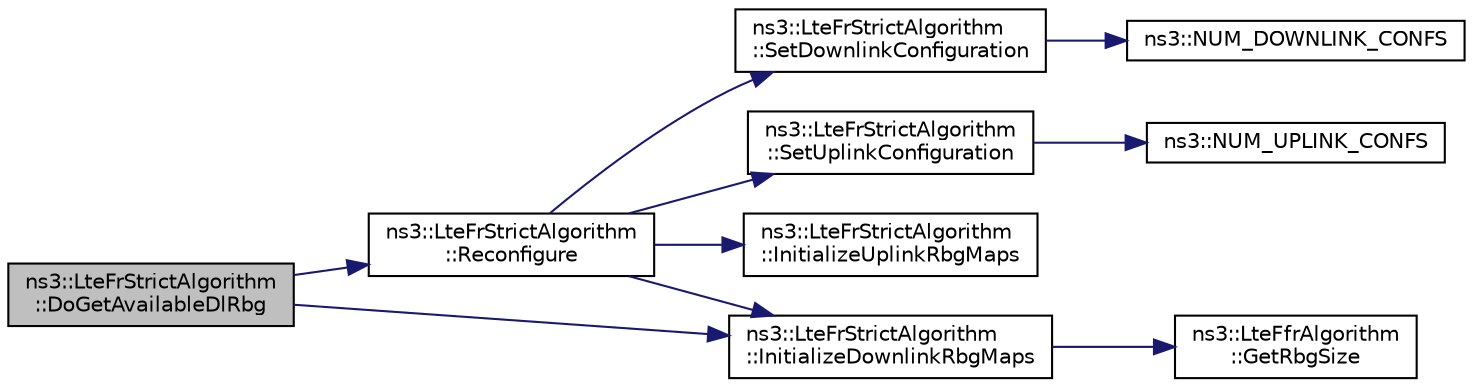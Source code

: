 digraph "ns3::LteFrStrictAlgorithm::DoGetAvailableDlRbg"
{
  edge [fontname="Helvetica",fontsize="10",labelfontname="Helvetica",labelfontsize="10"];
  node [fontname="Helvetica",fontsize="10",shape=record];
  rankdir="LR";
  Node1 [label="ns3::LteFrStrictAlgorithm\l::DoGetAvailableDlRbg",height=0.2,width=0.4,color="black", fillcolor="grey75", style="filled", fontcolor="black"];
  Node1 -> Node2 [color="midnightblue",fontsize="10",style="solid"];
  Node2 [label="ns3::LteFrStrictAlgorithm\l::Reconfigure",height=0.2,width=0.4,color="black", fillcolor="white", style="filled",URL="$d4/d9b/classns3_1_1LteFrStrictAlgorithm.html#a7429b4c664c7e0c9a388020bb4701d30",tooltip="Automatic FR reconfiguration. "];
  Node2 -> Node3 [color="midnightblue",fontsize="10",style="solid"];
  Node3 [label="ns3::LteFrStrictAlgorithm\l::SetDownlinkConfiguration",height=0.2,width=0.4,color="black", fillcolor="white", style="filled",URL="$d4/d9b/classns3_1_1LteFrStrictAlgorithm.html#ab139e9cc393475c81de13996164c2e85"];
  Node3 -> Node4 [color="midnightblue",fontsize="10",style="solid"];
  Node4 [label="ns3::NUM_DOWNLINK_CONFS",height=0.2,width=0.4,color="black", fillcolor="white", style="filled",URL="$d7/d2e/namespacens3.html#a417f8ac741bc7d3d00afe1cc14a59faf"];
  Node2 -> Node5 [color="midnightblue",fontsize="10",style="solid"];
  Node5 [label="ns3::LteFrStrictAlgorithm\l::SetUplinkConfiguration",height=0.2,width=0.4,color="black", fillcolor="white", style="filled",URL="$d4/d9b/classns3_1_1LteFrStrictAlgorithm.html#a81d7b75751e0b75d6c9bae8e4606c61d"];
  Node5 -> Node6 [color="midnightblue",fontsize="10",style="solid"];
  Node6 [label="ns3::NUM_UPLINK_CONFS",height=0.2,width=0.4,color="black", fillcolor="white", style="filled",URL="$d7/d2e/namespacens3.html#a5dc0a36a47c74fa76aa6f2db243f9478"];
  Node2 -> Node7 [color="midnightblue",fontsize="10",style="solid"];
  Node7 [label="ns3::LteFrStrictAlgorithm\l::InitializeDownlinkRbgMaps",height=0.2,width=0.4,color="black", fillcolor="white", style="filled",URL="$d4/d9b/classns3_1_1LteFrStrictAlgorithm.html#ae1563bef9d85d5f423847057a147bb51"];
  Node7 -> Node8 [color="midnightblue",fontsize="10",style="solid"];
  Node8 [label="ns3::LteFfrAlgorithm\l::GetRbgSize",height=0.2,width=0.4,color="black", fillcolor="white", style="filled",URL="$d5/dd1/classns3_1_1LteFfrAlgorithm.html#a63ff51a7ceaa4a5274ed420df52b330d",tooltip="Get RBG size for DL Bandwidth according to table 7.1.6.1-1 of 36.213. "];
  Node2 -> Node9 [color="midnightblue",fontsize="10",style="solid"];
  Node9 [label="ns3::LteFrStrictAlgorithm\l::InitializeUplinkRbgMaps",height=0.2,width=0.4,color="black", fillcolor="white", style="filled",URL="$d4/d9b/classns3_1_1LteFrStrictAlgorithm.html#a3fd76b56f5cd79233d6478d4046a3f04"];
  Node1 -> Node7 [color="midnightblue",fontsize="10",style="solid"];
}
